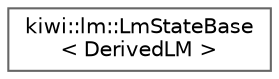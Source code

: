 digraph "Graphical Class Hierarchy"
{
 // LATEX_PDF_SIZE
  bgcolor="transparent";
  edge [fontname=Helvetica,fontsize=10,labelfontname=Helvetica,labelfontsize=10];
  node [fontname=Helvetica,fontsize=10,shape=box,height=0.2,width=0.4];
  rankdir="LR";
  Node0 [id="Node000000",label="kiwi::lm::LmStateBase\l\< DerivedLM \>",height=0.2,width=0.4,color="grey40", fillcolor="white", style="filled",URL="$structkiwi_1_1lm_1_1LmStateBase.html",tooltip=" "];
}
